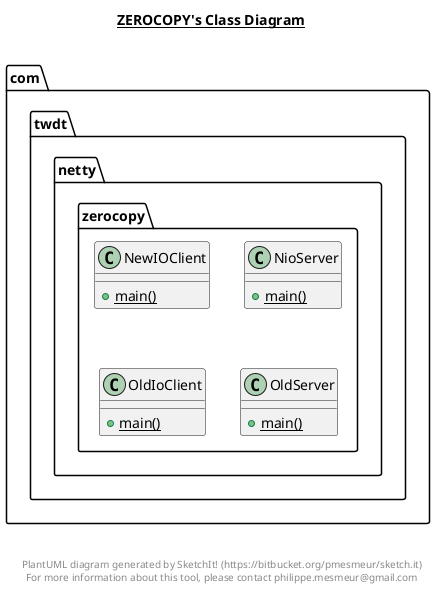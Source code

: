 @startuml

title __ZEROCOPY's Class Diagram__\n

  namespace com.twdt.netty {
    namespace zerocopy {
      class com.twdt.netty.zerocopy.NewIOClient {
          {static} + main()
      }
    }
  }
  

  namespace com.twdt.netty {
    namespace zerocopy {
      class com.twdt.netty.zerocopy.NioServer {
          {static} + main()
      }
    }
  }
  

  namespace com.twdt.netty {
    namespace zerocopy {
      class com.twdt.netty.zerocopy.OldIoClient {
          {static} + main()
      }
    }
  }
  

  namespace com.twdt.netty {
    namespace zerocopy {
      class com.twdt.netty.zerocopy.OldServer {
          {static} + main()
      }
    }
  }
  



right footer


PlantUML diagram generated by SketchIt! (https://bitbucket.org/pmesmeur/sketch.it)
For more information about this tool, please contact philippe.mesmeur@gmail.com
endfooter

@enduml
